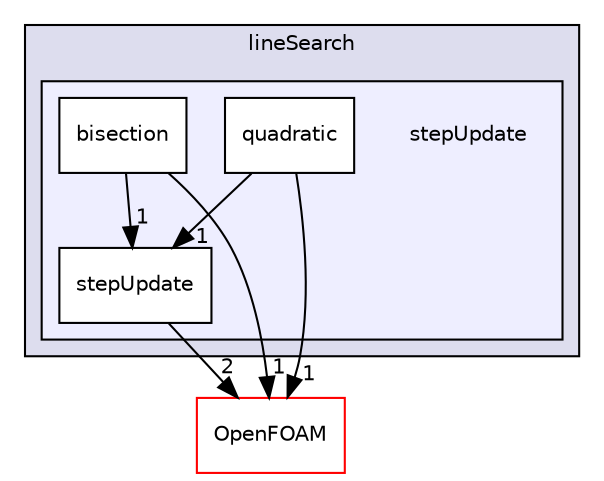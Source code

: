 digraph "src/optimisation/adjointOptimisation/adjoint/optimisation/lineSearch/stepUpdate" {
  bgcolor=transparent;
  compound=true
  node [ fontsize="10", fontname="Helvetica"];
  edge [ labelfontsize="10", labelfontname="Helvetica"];
  subgraph clusterdir_94bdc59c3d8ff9322af9116bfe52aa58 {
    graph [ bgcolor="#ddddee", pencolor="black", label="lineSearch" fontname="Helvetica", fontsize="10", URL="dir_94bdc59c3d8ff9322af9116bfe52aa58.html"]
  subgraph clusterdir_48ff6cf3bcfd4c166e74b44c227ffdcc {
    graph [ bgcolor="#eeeeff", pencolor="black", label="" URL="dir_48ff6cf3bcfd4c166e74b44c227ffdcc.html"];
    dir_48ff6cf3bcfd4c166e74b44c227ffdcc [shape=plaintext label="stepUpdate"];
    dir_f6aada5fe50bcd5d4196d2eb11eadfc5 [shape=box label="bisection" color="black" fillcolor="white" style="filled" URL="dir_f6aada5fe50bcd5d4196d2eb11eadfc5.html"];
    dir_a7834820a1c58e7e3abd5170a7ab64f7 [shape=box label="quadratic" color="black" fillcolor="white" style="filled" URL="dir_a7834820a1c58e7e3abd5170a7ab64f7.html"];
    dir_d958aed662f3736c21f169a153a800c6 [shape=box label="stepUpdate" color="black" fillcolor="white" style="filled" URL="dir_d958aed662f3736c21f169a153a800c6.html"];
  }
  }
  dir_c5473ff19b20e6ec4dfe5c310b3778a8 [shape=box label="OpenFOAM" color="red" URL="dir_c5473ff19b20e6ec4dfe5c310b3778a8.html"];
  dir_d958aed662f3736c21f169a153a800c6->dir_c5473ff19b20e6ec4dfe5c310b3778a8 [headlabel="2", labeldistance=1.5 headhref="dir_002857_002151.html"];
  dir_f6aada5fe50bcd5d4196d2eb11eadfc5->dir_d958aed662f3736c21f169a153a800c6 [headlabel="1", labeldistance=1.5 headhref="dir_002855_002857.html"];
  dir_f6aada5fe50bcd5d4196d2eb11eadfc5->dir_c5473ff19b20e6ec4dfe5c310b3778a8 [headlabel="1", labeldistance=1.5 headhref="dir_002855_002151.html"];
  dir_a7834820a1c58e7e3abd5170a7ab64f7->dir_d958aed662f3736c21f169a153a800c6 [headlabel="1", labeldistance=1.5 headhref="dir_002856_002857.html"];
  dir_a7834820a1c58e7e3abd5170a7ab64f7->dir_c5473ff19b20e6ec4dfe5c310b3778a8 [headlabel="1", labeldistance=1.5 headhref="dir_002856_002151.html"];
}
